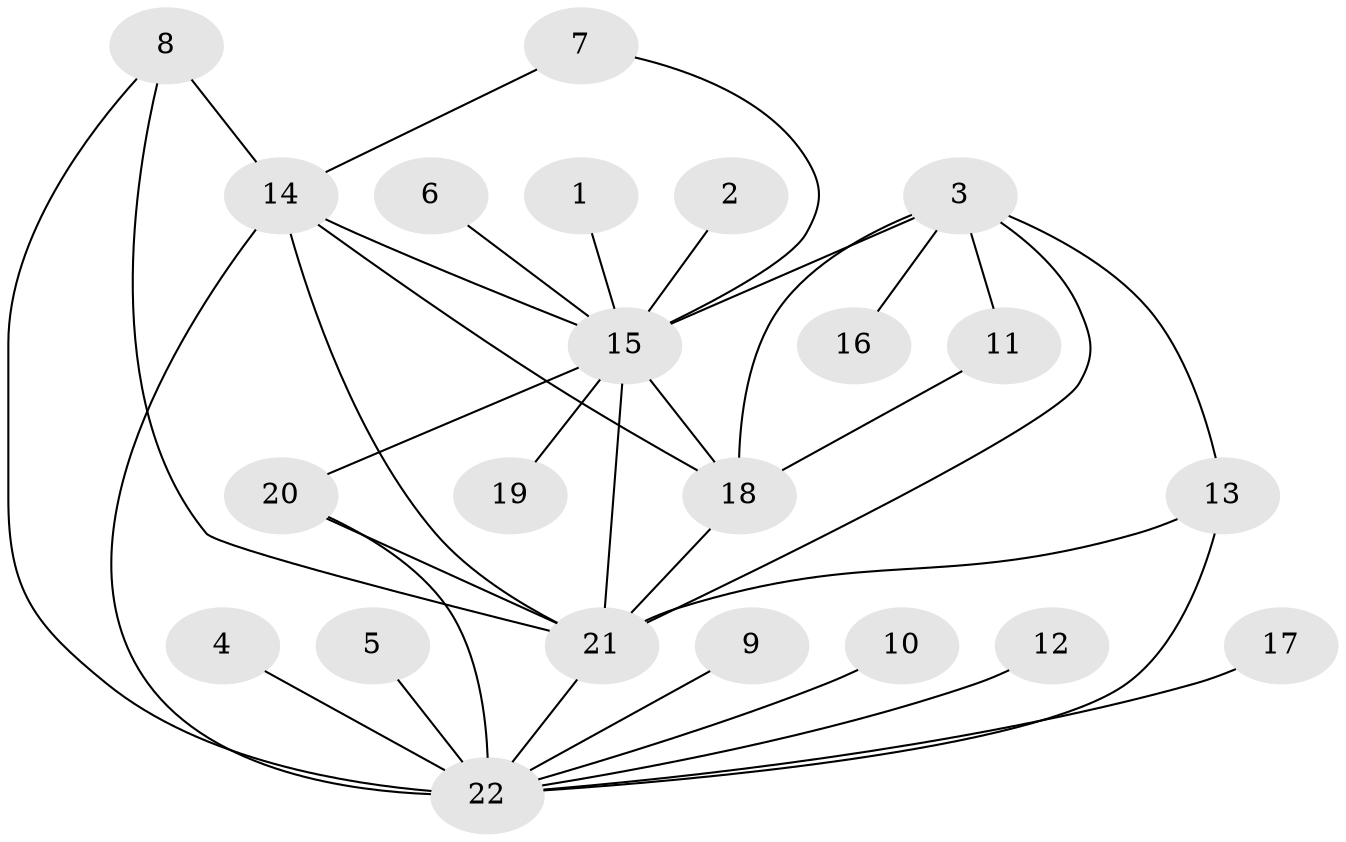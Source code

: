 // original degree distribution, {5: 0.028169014084507043, 6: 0.056338028169014086, 23: 0.014084507042253521, 1: 0.5211267605633803, 3: 0.1267605633802817, 9: 0.028169014084507043, 2: 0.14084507042253522, 17: 0.014084507042253521, 4: 0.056338028169014086, 8: 0.014084507042253521}
// Generated by graph-tools (version 1.1) at 2025/36/03/04/25 23:36:38]
// undirected, 22 vertices, 35 edges
graph export_dot {
  node [color=gray90,style=filled];
  1;
  2;
  3;
  4;
  5;
  6;
  7;
  8;
  9;
  10;
  11;
  12;
  13;
  14;
  15;
  16;
  17;
  18;
  19;
  20;
  21;
  22;
  1 -- 15 [weight=1.0];
  2 -- 15 [weight=1.0];
  3 -- 11 [weight=1.0];
  3 -- 13 [weight=1.0];
  3 -- 15 [weight=2.0];
  3 -- 16 [weight=2.0];
  3 -- 18 [weight=2.0];
  3 -- 21 [weight=1.0];
  4 -- 22 [weight=1.0];
  5 -- 22 [weight=1.0];
  6 -- 15 [weight=1.0];
  7 -- 14 [weight=1.0];
  7 -- 15 [weight=1.0];
  8 -- 14 [weight=1.0];
  8 -- 21 [weight=1.0];
  8 -- 22 [weight=1.0];
  9 -- 22 [weight=1.0];
  10 -- 22 [weight=1.0];
  11 -- 18 [weight=1.0];
  12 -- 22 [weight=1.0];
  13 -- 21 [weight=1.0];
  13 -- 22 [weight=1.0];
  14 -- 15 [weight=1.0];
  14 -- 18 [weight=1.0];
  14 -- 21 [weight=2.0];
  14 -- 22 [weight=2.0];
  15 -- 18 [weight=4.0];
  15 -- 19 [weight=1.0];
  15 -- 20 [weight=1.0];
  15 -- 21 [weight=3.0];
  17 -- 22 [weight=1.0];
  18 -- 21 [weight=3.0];
  20 -- 21 [weight=1.0];
  20 -- 22 [weight=2.0];
  21 -- 22 [weight=1.0];
}
